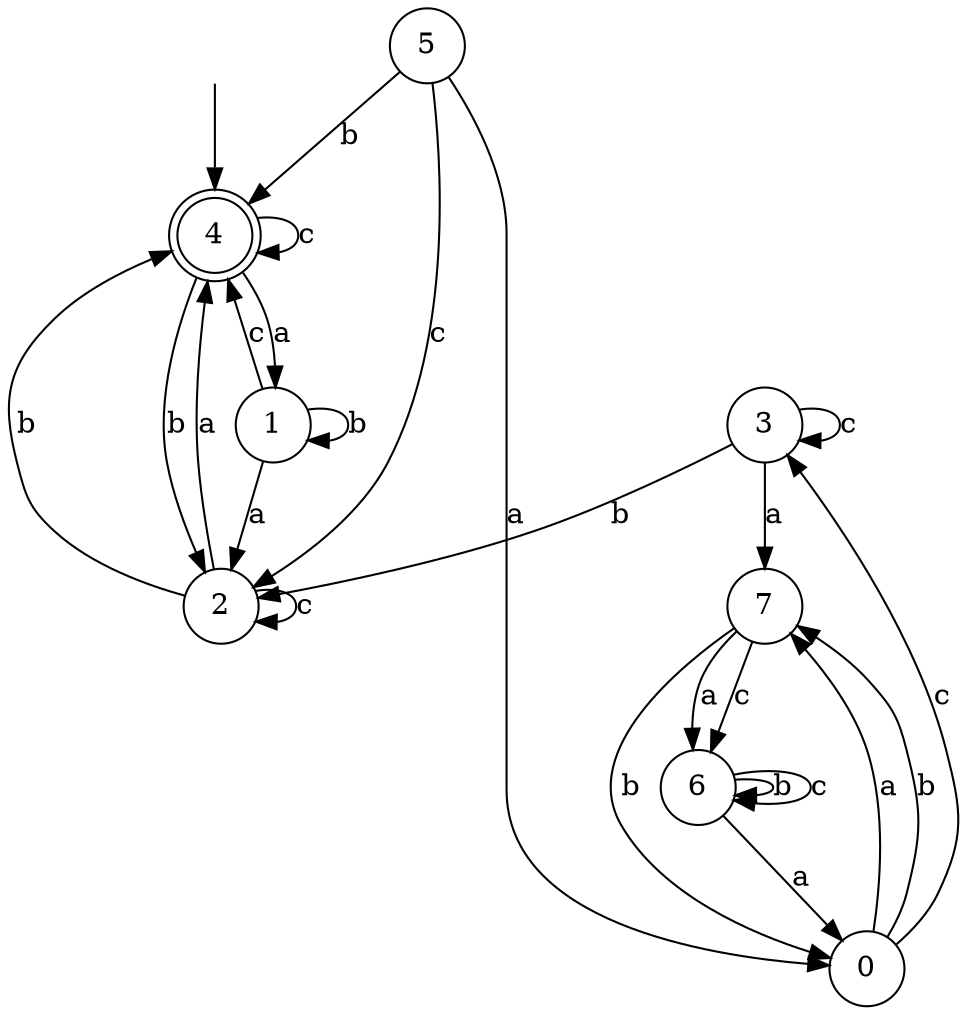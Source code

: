 digraph g {
__start [label=""shape=none]
	4[shape="doublecircle" label="4"]
	0[shape="circle" label="0"]
	1[shape="circle" label="1"]
	2[shape="circle" label="2"]
	3[shape="circle" label="3"]
	5[shape="circle" label="5"]
	6[shape="circle" label="6"]
	7[shape="circle" label="7"]

__start -> 4
	0 -> 7 [label="a"]
	0 -> 7 [label="b"]
	0 -> 3 [label="c"]
	1 -> 2 [label="a"]
	1 -> 1 [label="b"]
	1 -> 4 [label="c"]
	2 -> 4 [label="a"]
	2 -> 4 [label="b"]
	2 -> 2 [label="c"]
	3 -> 7 [label="a"]
	3 -> 2 [label="b"]
	3 -> 3 [label="c"]
	4 -> 1 [label="a"]
	4 -> 2 [label="b"]
	4 -> 4 [label="c"]
	5 -> 0 [label="a"]
	5 -> 4 [label="b"]
	5 -> 2 [label="c"]
	6 -> 0 [label="a"]
	6 -> 6 [label="b"]
	6 -> 6 [label="c"]
	7 -> 6 [label="a"]
	7 -> 0 [label="b"]
	7 -> 6 [label="c"]
}
